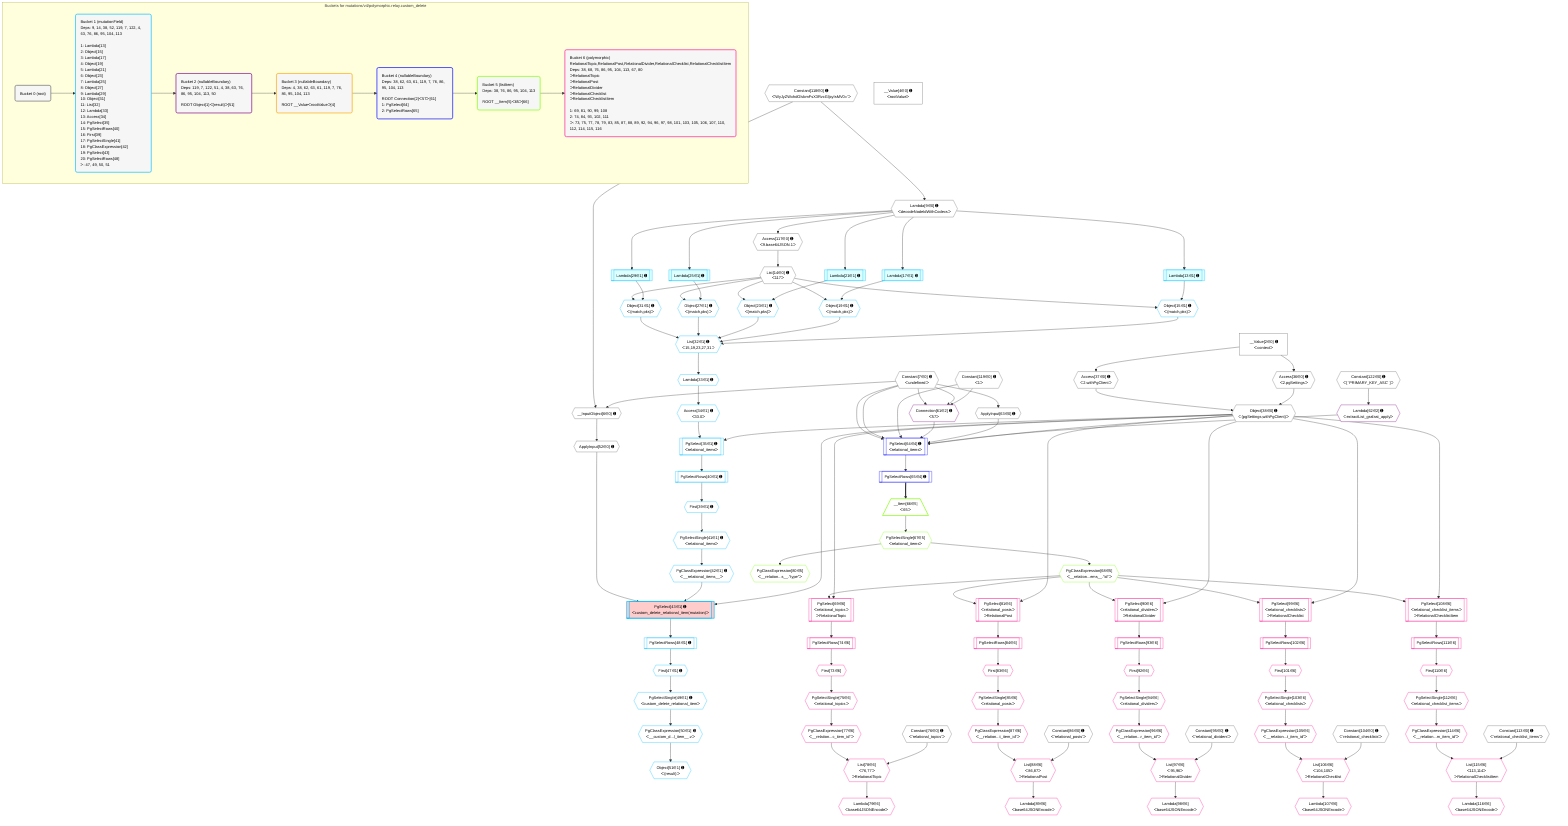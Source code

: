 %%{init: {'themeVariables': { 'fontSize': '12px'}}}%%
graph TD
    classDef path fill:#eee,stroke:#000,color:#000
    classDef plan fill:#fff,stroke-width:1px,color:#000
    classDef itemplan fill:#fff,stroke-width:2px,color:#000
    classDef unbatchedplan fill:#dff,stroke-width:1px,color:#000
    classDef sideeffectplan fill:#fcc,stroke-width:2px,color:#000
    classDef bucket fill:#f6f6f6,color:#000,stroke-width:2px,text-align:left


    %% plan dependencies
    __InputObject6{{"__InputObject[6∈0] ➊"}}:::plan
    Constant7{{"Constant[7∈0] ➊<br />ᐸundefinedᐳ"}}:::plan
    Constant118{{"Constant[118∈0] ➊<br />ᐸ'WyJyZWxhdGlvbmFsX3RvcGljcyIsMV0='ᐳ"}}:::plan
    Constant7 & Constant118 --> __InputObject6
    Object38{{"Object[38∈0] ➊<br />ᐸ{pgSettings,withPgClient}ᐳ"}}:::plan
    Access36{{"Access[36∈0] ➊<br />ᐸ2.pgSettingsᐳ"}}:::plan
    Access37{{"Access[37∈0] ➊<br />ᐸ2.withPgClientᐳ"}}:::plan
    Access36 & Access37 --> Object38
    Lambda9{{"Lambda[9∈0] ➊<br />ᐸdecodeNodeIdWithCodecsᐳ"}}:::plan
    Constant118 --> Lambda9
    List14{{"List[14∈0] ➊<br />ᐸ117ᐳ"}}:::plan
    Access117{{"Access[117∈0] ➊<br />ᐸ9.base64JSON.1ᐳ"}}:::plan
    Access117 --> List14
    __Value2["__Value[2∈0] ➊<br />ᐸcontextᐳ"]:::plan
    __Value2 --> Access36
    __Value2 --> Access37
    ApplyInput52{{"ApplyInput[52∈0] ➊"}}:::plan
    __InputObject6 --> ApplyInput52
    ApplyInput63{{"ApplyInput[63∈0] ➊"}}:::plan
    Constant7 --> ApplyInput63
    Lambda9 --> Access117
    __Value4["__Value[4∈0] ➊<br />ᐸrootValueᐳ"]:::plan
    Constant76{{"Constant[76∈0] ➊<br />ᐸ'relational_topics'ᐳ"}}:::plan
    Constant86{{"Constant[86∈0] ➊<br />ᐸ'relational_posts'ᐳ"}}:::plan
    Constant95{{"Constant[95∈0] ➊<br />ᐸ'relational_dividers'ᐳ"}}:::plan
    Constant104{{"Constant[104∈0] ➊<br />ᐸ'relational_checklists'ᐳ"}}:::plan
    Constant113{{"Constant[113∈0] ➊<br />ᐸ'relational_checklist_items'ᐳ"}}:::plan
    Constant119{{"Constant[119∈0] ➊<br />ᐸ1ᐳ"}}:::plan
    Constant122{{"Constant[122∈0] ➊<br />ᐸ[ 'PRIMARY_KEY_ASC' ]ᐳ"}}:::plan
    List32{{"List[32∈1] ➊<br />ᐸ15,19,23,27,31ᐳ"}}:::plan
    Object15{{"Object[15∈1] ➊<br />ᐸ{match,pks}ᐳ"}}:::plan
    Object19{{"Object[19∈1] ➊<br />ᐸ{match,pks}ᐳ"}}:::plan
    Object23{{"Object[23∈1] ➊<br />ᐸ{match,pks}ᐳ"}}:::plan
    Object27{{"Object[27∈1] ➊<br />ᐸ{match,pks}ᐳ"}}:::plan
    Object31{{"Object[31∈1] ➊<br />ᐸ{match,pks}ᐳ"}}:::plan
    Object15 & Object19 & Object23 & Object27 & Object31 --> List32
    PgSelect43[["PgSelect[43∈1] ➊<br />ᐸcustom_delete_relational_item(mutation)ᐳ"]]:::sideeffectplan
    PgClassExpression42{{"PgClassExpression[42∈1] ➊<br />ᐸ__relational_items__ᐳ"}}:::plan
    Object38 & PgClassExpression42 & ApplyInput52 --> PgSelect43
    Lambda13[["Lambda[13∈1] ➊"]]:::unbatchedplan
    Lambda13 & List14 --> Object15
    Lambda17[["Lambda[17∈1] ➊"]]:::unbatchedplan
    Lambda17 & List14 --> Object19
    Lambda21[["Lambda[21∈1] ➊"]]:::unbatchedplan
    Lambda21 & List14 --> Object23
    Lambda25[["Lambda[25∈1] ➊"]]:::unbatchedplan
    Lambda25 & List14 --> Object27
    Lambda29[["Lambda[29∈1] ➊"]]:::unbatchedplan
    Lambda29 & List14 --> Object31
    PgSelect35[["PgSelect[35∈1] ➊<br />ᐸrelational_itemsᐳ"]]:::plan
    Access34{{"Access[34∈1] ➊<br />ᐸ33.0ᐳ"}}:::plan
    Object38 & Access34 --> PgSelect35
    Lambda9 --> Lambda13
    Lambda9 --> Lambda17
    Lambda9 --> Lambda21
    Lambda9 --> Lambda25
    Lambda9 --> Lambda29
    Lambda33{{"Lambda[33∈1] ➊"}}:::plan
    List32 --> Lambda33
    Lambda33 --> Access34
    First39{{"First[39∈1] ➊"}}:::plan
    PgSelectRows40[["PgSelectRows[40∈1] ➊"]]:::plan
    PgSelectRows40 --> First39
    PgSelect35 --> PgSelectRows40
    PgSelectSingle41{{"PgSelectSingle[41∈1] ➊<br />ᐸrelational_itemsᐳ"}}:::plan
    First39 --> PgSelectSingle41
    PgSelectSingle41 --> PgClassExpression42
    First47{{"First[47∈1] ➊"}}:::plan
    PgSelectRows48[["PgSelectRows[48∈1] ➊"]]:::plan
    PgSelectRows48 --> First47
    PgSelect43 --> PgSelectRows48
    PgSelectSingle49{{"PgSelectSingle[49∈1] ➊<br />ᐸcustom_delete_relational_itemᐳ"}}:::plan
    First47 --> PgSelectSingle49
    PgClassExpression50{{"PgClassExpression[50∈1] ➊<br />ᐸ__custom_d...l_item__.vᐳ"}}:::plan
    PgSelectSingle49 --> PgClassExpression50
    Object51{{"Object[51∈1] ➊<br />ᐸ{result}ᐳ"}}:::plan
    PgClassExpression50 --> Object51
    Connection61{{"Connection[61∈2] ➊<br />ᐸ57ᐳ"}}:::plan
    Constant119 & Constant7 & Constant7 --> Connection61
    Lambda62{{"Lambda[62∈2] ➊<br />ᐸextractList_grafast_applyᐳ"}}:::plan
    Constant122 --> Lambda62
    PgSelect64[["PgSelect[64∈4] ➊<br />ᐸrelational_itemsᐳ"]]:::plan
    Object38 & Lambda62 & ApplyInput63 & Connection61 & Constant119 & Constant7 & Constant7 --> PgSelect64
    PgSelectRows65[["PgSelectRows[65∈4] ➊"]]:::plan
    PgSelect64 --> PgSelectRows65
    __Item66[/"__Item[66∈5]<br />ᐸ65ᐳ"\]:::itemplan
    PgSelectRows65 ==> __Item66
    PgSelectSingle67{{"PgSelectSingle[67∈5]<br />ᐸrelational_itemsᐳ"}}:::plan
    __Item66 --> PgSelectSingle67
    PgClassExpression68{{"PgClassExpression[68∈5]<br />ᐸ__relation...ems__.”id”ᐳ"}}:::plan
    PgSelectSingle67 --> PgClassExpression68
    PgClassExpression80{{"PgClassExpression[80∈5]<br />ᐸ__relation...s__.”type”ᐳ"}}:::plan
    PgSelectSingle67 --> PgClassExpression80
    PgSelect69[["PgSelect[69∈6]<br />ᐸrelational_topicsᐳ<br />ᐳRelationalTopic"]]:::plan
    Object38 & PgClassExpression68 --> PgSelect69
    List78{{"List[78∈6]<br />ᐸ76,77ᐳ<br />ᐳRelationalTopic"}}:::plan
    PgClassExpression77{{"PgClassExpression[77∈6]<br />ᐸ__relation...c_item_id”ᐳ"}}:::plan
    Constant76 & PgClassExpression77 --> List78
    PgSelect81[["PgSelect[81∈6]<br />ᐸrelational_postsᐳ<br />ᐳRelationalPost"]]:::plan
    Object38 & PgClassExpression68 --> PgSelect81
    List88{{"List[88∈6]<br />ᐸ86,87ᐳ<br />ᐳRelationalPost"}}:::plan
    PgClassExpression87{{"PgClassExpression[87∈6]<br />ᐸ__relation...t_item_id”ᐳ"}}:::plan
    Constant86 & PgClassExpression87 --> List88
    PgSelect90[["PgSelect[90∈6]<br />ᐸrelational_dividersᐳ<br />ᐳRelationalDivider"]]:::plan
    Object38 & PgClassExpression68 --> PgSelect90
    List97{{"List[97∈6]<br />ᐸ95,96ᐳ<br />ᐳRelationalDivider"}}:::plan
    PgClassExpression96{{"PgClassExpression[96∈6]<br />ᐸ__relation...r_item_id”ᐳ"}}:::plan
    Constant95 & PgClassExpression96 --> List97
    PgSelect99[["PgSelect[99∈6]<br />ᐸrelational_checklistsᐳ<br />ᐳRelationalChecklist"]]:::plan
    Object38 & PgClassExpression68 --> PgSelect99
    List106{{"List[106∈6]<br />ᐸ104,105ᐳ<br />ᐳRelationalChecklist"}}:::plan
    PgClassExpression105{{"PgClassExpression[105∈6]<br />ᐸ__relation...t_item_id”ᐳ"}}:::plan
    Constant104 & PgClassExpression105 --> List106
    PgSelect108[["PgSelect[108∈6]<br />ᐸrelational_checklist_itemsᐳ<br />ᐳRelationalChecklistItem"]]:::plan
    Object38 & PgClassExpression68 --> PgSelect108
    List115{{"List[115∈6]<br />ᐸ113,114ᐳ<br />ᐳRelationalChecklistItem"}}:::plan
    PgClassExpression114{{"PgClassExpression[114∈6]<br />ᐸ__relation...m_item_id”ᐳ"}}:::plan
    Constant113 & PgClassExpression114 --> List115
    First73{{"First[73∈6]"}}:::plan
    PgSelectRows74[["PgSelectRows[74∈6]"]]:::plan
    PgSelectRows74 --> First73
    PgSelect69 --> PgSelectRows74
    PgSelectSingle75{{"PgSelectSingle[75∈6]<br />ᐸrelational_topicsᐳ"}}:::plan
    First73 --> PgSelectSingle75
    PgSelectSingle75 --> PgClassExpression77
    Lambda79{{"Lambda[79∈6]<br />ᐸbase64JSONEncodeᐳ"}}:::plan
    List78 --> Lambda79
    First83{{"First[83∈6]"}}:::plan
    PgSelectRows84[["PgSelectRows[84∈6]"]]:::plan
    PgSelectRows84 --> First83
    PgSelect81 --> PgSelectRows84
    PgSelectSingle85{{"PgSelectSingle[85∈6]<br />ᐸrelational_postsᐳ"}}:::plan
    First83 --> PgSelectSingle85
    PgSelectSingle85 --> PgClassExpression87
    Lambda89{{"Lambda[89∈6]<br />ᐸbase64JSONEncodeᐳ"}}:::plan
    List88 --> Lambda89
    First92{{"First[92∈6]"}}:::plan
    PgSelectRows93[["PgSelectRows[93∈6]"]]:::plan
    PgSelectRows93 --> First92
    PgSelect90 --> PgSelectRows93
    PgSelectSingle94{{"PgSelectSingle[94∈6]<br />ᐸrelational_dividersᐳ"}}:::plan
    First92 --> PgSelectSingle94
    PgSelectSingle94 --> PgClassExpression96
    Lambda98{{"Lambda[98∈6]<br />ᐸbase64JSONEncodeᐳ"}}:::plan
    List97 --> Lambda98
    First101{{"First[101∈6]"}}:::plan
    PgSelectRows102[["PgSelectRows[102∈6]"]]:::plan
    PgSelectRows102 --> First101
    PgSelect99 --> PgSelectRows102
    PgSelectSingle103{{"PgSelectSingle[103∈6]<br />ᐸrelational_checklistsᐳ"}}:::plan
    First101 --> PgSelectSingle103
    PgSelectSingle103 --> PgClassExpression105
    Lambda107{{"Lambda[107∈6]<br />ᐸbase64JSONEncodeᐳ"}}:::plan
    List106 --> Lambda107
    First110{{"First[110∈6]"}}:::plan
    PgSelectRows111[["PgSelectRows[111∈6]"]]:::plan
    PgSelectRows111 --> First110
    PgSelect108 --> PgSelectRows111
    PgSelectSingle112{{"PgSelectSingle[112∈6]<br />ᐸrelational_checklist_itemsᐳ"}}:::plan
    First110 --> PgSelectSingle112
    PgSelectSingle112 --> PgClassExpression114
    Lambda116{{"Lambda[116∈6]<br />ᐸbase64JSONEncodeᐳ"}}:::plan
    List115 --> Lambda116

    %% define steps

    subgraph "Buckets for mutations/v4/polymorphic.relay.custom_delete"
    Bucket0("Bucket 0 (root)"):::bucket
    classDef bucket0 stroke:#696969
    class Bucket0,__Value2,__Value4,__InputObject6,Constant7,Lambda9,List14,Access36,Access37,Object38,ApplyInput52,ApplyInput63,Constant76,Constant86,Constant95,Constant104,Constant113,Access117,Constant118,Constant119,Constant122 bucket0
    Bucket1("Bucket 1 (mutationField)<br />Deps: 9, 14, 38, 52, 119, 7, 122, 4, 63, 76, 86, 95, 104, 113<br /><br />1: Lambda[13]<br />2: Object[15]<br />3: Lambda[17]<br />4: Object[19]<br />5: Lambda[21]<br />6: Object[23]<br />7: Lambda[25]<br />8: Object[27]<br />9: Lambda[29]<br />10: Object[31]<br />11: List[32]<br />12: Lambda[33]<br />13: Access[34]<br />14: PgSelect[35]<br />15: PgSelectRows[40]<br />16: First[39]<br />17: PgSelectSingle[41]<br />18: PgClassExpression[42]<br />19: PgSelect[43]<br />20: PgSelectRows[48]<br />ᐳ: 47, 49, 50, 51"):::bucket
    classDef bucket1 stroke:#00bfff
    class Bucket1,Lambda13,Object15,Lambda17,Object19,Lambda21,Object23,Lambda25,Object27,Lambda29,Object31,List32,Lambda33,Access34,PgSelect35,First39,PgSelectRows40,PgSelectSingle41,PgClassExpression42,PgSelect43,First47,PgSelectRows48,PgSelectSingle49,PgClassExpression50,Object51 bucket1
    Bucket2("Bucket 2 (nullableBoundary)<br />Deps: 119, 7, 122, 51, 4, 38, 63, 76, 86, 95, 104, 113, 50<br /><br />ROOT Object{1}ᐸ{result}ᐳ[51]"):::bucket
    classDef bucket2 stroke:#7f007f
    class Bucket2,Connection61,Lambda62 bucket2
    Bucket3("Bucket 3 (nullableBoundary)<br />Deps: 4, 38, 62, 63, 61, 119, 7, 76, 86, 95, 104, 113<br /><br />ROOT __ValueᐸrootValueᐳ[4]"):::bucket
    classDef bucket3 stroke:#ffa500
    class Bucket3 bucket3
    Bucket4("Bucket 4 (nullableBoundary)<br />Deps: 38, 62, 63, 61, 119, 7, 76, 86, 95, 104, 113<br /><br />ROOT Connection{2}ᐸ57ᐳ[61]<br />1: PgSelect[64]<br />2: PgSelectRows[65]"):::bucket
    classDef bucket4 stroke:#0000ff
    class Bucket4,PgSelect64,PgSelectRows65 bucket4
    Bucket5("Bucket 5 (listItem)<br />Deps: 38, 76, 86, 95, 104, 113<br /><br />ROOT __Item{5}ᐸ65ᐳ[66]"):::bucket
    classDef bucket5 stroke:#7fff00
    class Bucket5,__Item66,PgSelectSingle67,PgClassExpression68,PgClassExpression80 bucket5
    Bucket6("Bucket 6 (polymorphic)<br />RelationalTopic,RelationalPost,RelationalDivider,RelationalChecklist,RelationalChecklistItem<br />Deps: 38, 68, 76, 86, 95, 104, 113, 67, 80<br />ᐳRelationalTopic<br />ᐳRelationalPost<br />ᐳRelationalDivider<br />ᐳRelationalChecklist<br />ᐳRelationalChecklistItem<br /><br />1: 69, 81, 90, 99, 108<br />2: 74, 84, 93, 102, 111<br />ᐳ: 73, 75, 77, 78, 79, 83, 85, 87, 88, 89, 92, 94, 96, 97, 98, 101, 103, 105, 106, 107, 110, 112, 114, 115, 116"):::bucket
    classDef bucket6 stroke:#ff1493
    class Bucket6,PgSelect69,First73,PgSelectRows74,PgSelectSingle75,PgClassExpression77,List78,Lambda79,PgSelect81,First83,PgSelectRows84,PgSelectSingle85,PgClassExpression87,List88,Lambda89,PgSelect90,First92,PgSelectRows93,PgSelectSingle94,PgClassExpression96,List97,Lambda98,PgSelect99,First101,PgSelectRows102,PgSelectSingle103,PgClassExpression105,List106,Lambda107,PgSelect108,First110,PgSelectRows111,PgSelectSingle112,PgClassExpression114,List115,Lambda116 bucket6
    Bucket0 --> Bucket1
    Bucket1 --> Bucket2
    Bucket2 --> Bucket3
    Bucket3 --> Bucket4
    Bucket4 --> Bucket5
    Bucket5 --> Bucket6
    end